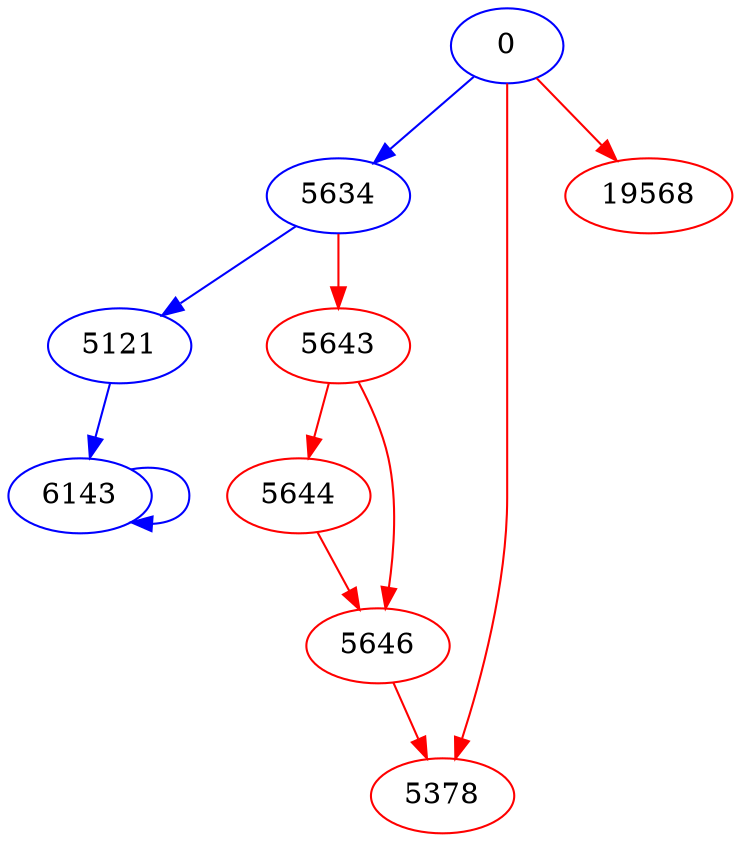 digraph g {
	node [color=black];
	edge [color=black];
	0	 [color=blue];
	5634	 [color=blue];
	0 -> 5634 [key=new_edge,
	color=blue];
5378 [color=red];
0 -> 5378 [key=new_edge,
color=red];
19568 [color=red];
0 -> 19568 [key=new_edge,
color=red];
5121 [color=blue];
5634 -> 5121 [key=new_edge,
color=blue];
5643 [color=red];
5634 -> 5643 [key=new_edge,
color=red];
6143 [color=blue];
5121 -> 6143 [key=new_edge,
color=blue];
6143 -> 6143 [key=new_edge,
color=blue];
5644 [color=red];
5643 -> 5644 [key=new_edge,
color=red];
5646 [color=red];
5643 -> 5646 [key=new_edge,
color=red];
5644 -> 5646 [key=new_edge,
color=red];
5646 -> 5378 [key=new_edge,
color=red];
}
